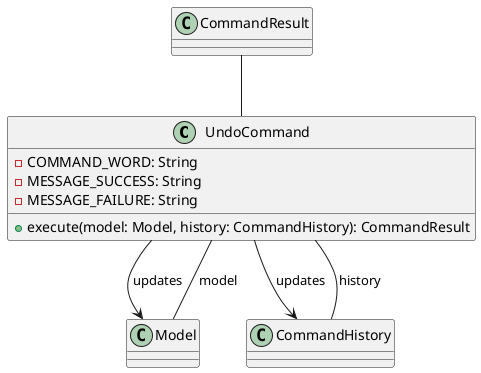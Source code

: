@startuml

class UndoCommand {
    - COMMAND_WORD: String
    - MESSAGE_SUCCESS: String
    - MESSAGE_FAILURE: String
    + execute(model: Model, history: CommandHistory): CommandResult
}

Model -- UndoCommand : model
CommandHistory -- UndoCommand : history

CommandResult -- UndoCommand

UndoCommand --> Model : updates
UndoCommand --> CommandHistory : updates

@enduml
